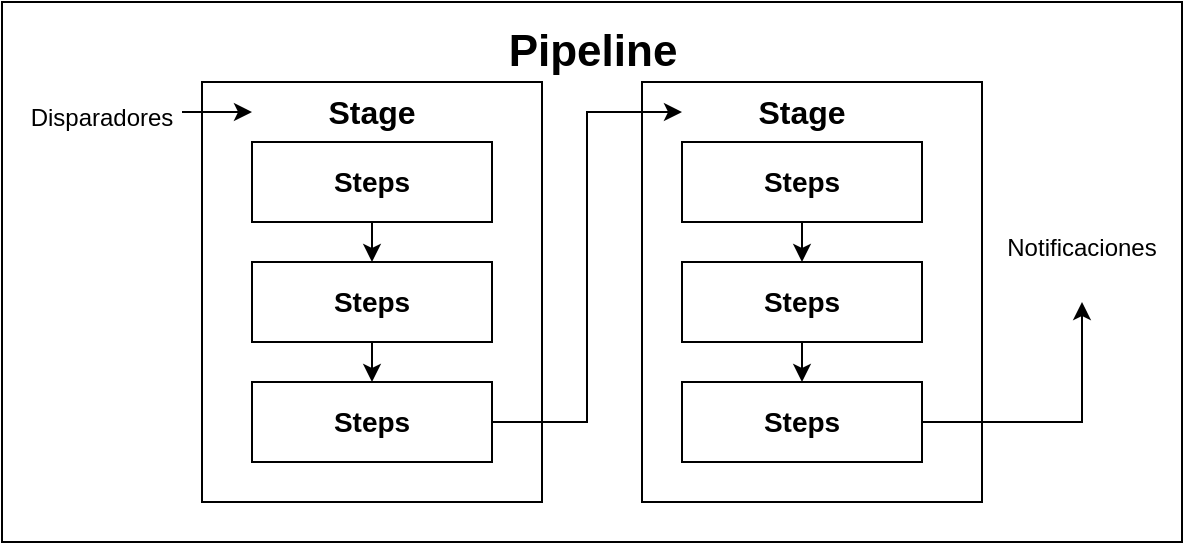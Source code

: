 <mxfile version="16.3.0"><diagram id="94dnkz8sPS4fVC2Mzmk1" name="Page-1"><mxGraphModel dx="981" dy="503" grid="1" gridSize="10" guides="1" tooltips="1" connect="1" arrows="1" fold="1" page="1" pageScale="1" pageWidth="827" pageHeight="1169" math="0" shadow="0"><root><mxCell id="0"/><mxCell id="1" parent="0"/><mxCell id="OEGMcAEiuxI1Daz7YfWd-1" value="" style="rounded=0;whiteSpace=wrap;html=1;" vertex="1" parent="1"><mxGeometry x="130" y="110" width="590" height="270" as="geometry"/></mxCell><mxCell id="OEGMcAEiuxI1Daz7YfWd-2" value="" style="rounded=0;whiteSpace=wrap;html=1;" vertex="1" parent="1"><mxGeometry x="230" y="150" width="170" height="210" as="geometry"/></mxCell><mxCell id="OEGMcAEiuxI1Daz7YfWd-3" value="" style="rounded=0;whiteSpace=wrap;html=1;" vertex="1" parent="1"><mxGeometry x="450" y="150" width="170" height="210" as="geometry"/></mxCell><mxCell id="OEGMcAEiuxI1Daz7YfWd-19" value="" style="edgeStyle=none;rounded=0;orthogonalLoop=1;jettySize=auto;html=1;fontSize=22;entryX=0.5;entryY=0;entryDx=0;entryDy=0;" edge="1" parent="1" source="OEGMcAEiuxI1Daz7YfWd-5" target="OEGMcAEiuxI1Daz7YfWd-6"><mxGeometry relative="1" as="geometry"/></mxCell><mxCell id="OEGMcAEiuxI1Daz7YfWd-5" value="&lt;font size=&quot;1&quot;&gt;&lt;b style=&quot;font-size: 14px&quot;&gt;Steps&lt;/b&gt;&lt;/font&gt;" style="rounded=0;whiteSpace=wrap;html=1;" vertex="1" parent="1"><mxGeometry x="255" y="180" width="120" height="40" as="geometry"/></mxCell><mxCell id="OEGMcAEiuxI1Daz7YfWd-20" value="" style="edgeStyle=none;rounded=0;orthogonalLoop=1;jettySize=auto;html=1;fontSize=22;" edge="1" parent="1" source="OEGMcAEiuxI1Daz7YfWd-6" target="OEGMcAEiuxI1Daz7YfWd-7"><mxGeometry relative="1" as="geometry"/></mxCell><mxCell id="OEGMcAEiuxI1Daz7YfWd-6" value="&lt;font size=&quot;1&quot;&gt;&lt;b style=&quot;font-size: 14px&quot;&gt;Steps&lt;/b&gt;&lt;/font&gt;" style="rounded=0;whiteSpace=wrap;html=1;" vertex="1" parent="1"><mxGeometry x="255" y="240" width="120" height="40" as="geometry"/></mxCell><mxCell id="OEGMcAEiuxI1Daz7YfWd-25" value="" style="edgeStyle=orthogonalEdgeStyle;rounded=0;orthogonalLoop=1;jettySize=auto;html=1;fontSize=22;exitX=1;exitY=0.5;exitDx=0;exitDy=0;entryX=0;entryY=0.5;entryDx=0;entryDy=0;" edge="1" parent="1" source="OEGMcAEiuxI1Daz7YfWd-7" target="OEGMcAEiuxI1Daz7YfWd-12"><mxGeometry relative="1" as="geometry"/></mxCell><mxCell id="OEGMcAEiuxI1Daz7YfWd-7" value="&lt;font size=&quot;1&quot;&gt;&lt;b style=&quot;font-size: 14px&quot;&gt;Steps&lt;/b&gt;&lt;/font&gt;" style="rounded=0;whiteSpace=wrap;html=1;" vertex="1" parent="1"><mxGeometry x="255" y="300" width="120" height="40" as="geometry"/></mxCell><mxCell id="OEGMcAEiuxI1Daz7YfWd-21" value="" style="edgeStyle=none;rounded=0;orthogonalLoop=1;jettySize=auto;html=1;fontSize=22;entryX=0.5;entryY=0;entryDx=0;entryDy=0;" edge="1" parent="1" source="OEGMcAEiuxI1Daz7YfWd-8" target="OEGMcAEiuxI1Daz7YfWd-9"><mxGeometry relative="1" as="geometry"/></mxCell><mxCell id="OEGMcAEiuxI1Daz7YfWd-8" value="&lt;font size=&quot;1&quot;&gt;&lt;b style=&quot;font-size: 14px&quot;&gt;Steps&lt;/b&gt;&lt;/font&gt;" style="rounded=0;whiteSpace=wrap;html=1;" vertex="1" parent="1"><mxGeometry x="470" y="180" width="120" height="40" as="geometry"/></mxCell><mxCell id="OEGMcAEiuxI1Daz7YfWd-23" value="" style="edgeStyle=none;rounded=0;orthogonalLoop=1;jettySize=auto;html=1;fontSize=22;" edge="1" parent="1" source="OEGMcAEiuxI1Daz7YfWd-9" target="OEGMcAEiuxI1Daz7YfWd-10"><mxGeometry relative="1" as="geometry"/></mxCell><mxCell id="OEGMcAEiuxI1Daz7YfWd-9" value="&lt;font size=&quot;1&quot;&gt;&lt;b style=&quot;font-size: 14px&quot;&gt;Steps&lt;/b&gt;&lt;/font&gt;" style="rounded=0;whiteSpace=wrap;html=1;" vertex="1" parent="1"><mxGeometry x="470" y="240" width="120" height="40" as="geometry"/></mxCell><mxCell id="OEGMcAEiuxI1Daz7YfWd-35" value="" style="edgeStyle=orthogonalEdgeStyle;rounded=0;orthogonalLoop=1;jettySize=auto;html=1;fontSize=12;" edge="1" parent="1" source="OEGMcAEiuxI1Daz7YfWd-10" target="OEGMcAEiuxI1Daz7YfWd-33"><mxGeometry relative="1" as="geometry"><mxPoint x="680" y="300" as="targetPoint"/></mxGeometry></mxCell><mxCell id="OEGMcAEiuxI1Daz7YfWd-10" value="&lt;font size=&quot;1&quot;&gt;&lt;b style=&quot;font-size: 14px&quot;&gt;Steps&lt;/b&gt;&lt;/font&gt;" style="rounded=0;whiteSpace=wrap;html=1;" vertex="1" parent="1"><mxGeometry x="470" y="300" width="120" height="40" as="geometry"/></mxCell><mxCell id="OEGMcAEiuxI1Daz7YfWd-11" value="&lt;font size=&quot;1&quot;&gt;&lt;b style=&quot;font-size: 16px&quot;&gt;Stage&lt;/b&gt;&lt;/font&gt;" style="rounded=0;whiteSpace=wrap;html=1;fontSize=14;strokeWidth=0;fillColor=none;strokeColor=none;" vertex="1" parent="1"><mxGeometry x="255" y="150" width="120" height="30" as="geometry"/></mxCell><mxCell id="OEGMcAEiuxI1Daz7YfWd-12" value="&lt;font size=&quot;1&quot;&gt;&lt;b style=&quot;font-size: 16px&quot;&gt;Stage&lt;/b&gt;&lt;/font&gt;" style="rounded=0;whiteSpace=wrap;html=1;fontSize=14;strokeWidth=0;strokeColor=none;fillColor=none;" vertex="1" parent="1"><mxGeometry x="470" y="150" width="120" height="30" as="geometry"/></mxCell><mxCell id="OEGMcAEiuxI1Daz7YfWd-13" value="&lt;b&gt;&lt;font style=&quot;font-size: 22px&quot;&gt;Pipeline&lt;/font&gt;&lt;/b&gt;" style="text;html=1;resizable=0;autosize=1;align=center;verticalAlign=middle;points=[];fillColor=none;strokeColor=none;rounded=0;fontSize=16;" vertex="1" parent="1"><mxGeometry x="380" y="120" width="90" height="30" as="geometry"/></mxCell><mxCell id="OEGMcAEiuxI1Daz7YfWd-24" value="&lt;font size=&quot;1&quot;&gt;&lt;b style=&quot;font-size: 14px&quot;&gt;Steps&lt;/b&gt;&lt;/font&gt;" style="rounded=0;whiteSpace=wrap;html=1;" vertex="1" parent="1"><mxGeometry x="470" y="180" width="120" height="40" as="geometry"/></mxCell><mxCell id="OEGMcAEiuxI1Daz7YfWd-32" value="" style="edgeStyle=orthogonalEdgeStyle;rounded=0;orthogonalLoop=1;jettySize=auto;html=1;fontSize=12;" edge="1" parent="1" source="OEGMcAEiuxI1Daz7YfWd-31" target="OEGMcAEiuxI1Daz7YfWd-11"><mxGeometry relative="1" as="geometry"/></mxCell><mxCell id="OEGMcAEiuxI1Daz7YfWd-31" value="&lt;font style=&quot;font-size: 12px&quot;&gt;Disparadores&lt;/font&gt;" style="rounded=0;whiteSpace=wrap;html=1;fontSize=22;strokeWidth=0;strokeColor=none;fillColor=none;" vertex="1" parent="1"><mxGeometry x="140" y="135" width="80" height="60" as="geometry"/></mxCell><mxCell id="OEGMcAEiuxI1Daz7YfWd-33" value="&lt;font style=&quot;font-size: 12px&quot;&gt;Notificaciones&lt;/font&gt;" style="rounded=0;whiteSpace=wrap;html=1;fontSize=22;strokeWidth=0;strokeColor=none;fillColor=none;" vertex="1" parent="1"><mxGeometry x="630" y="200" width="80" height="60" as="geometry"/></mxCell></root></mxGraphModel></diagram></mxfile>